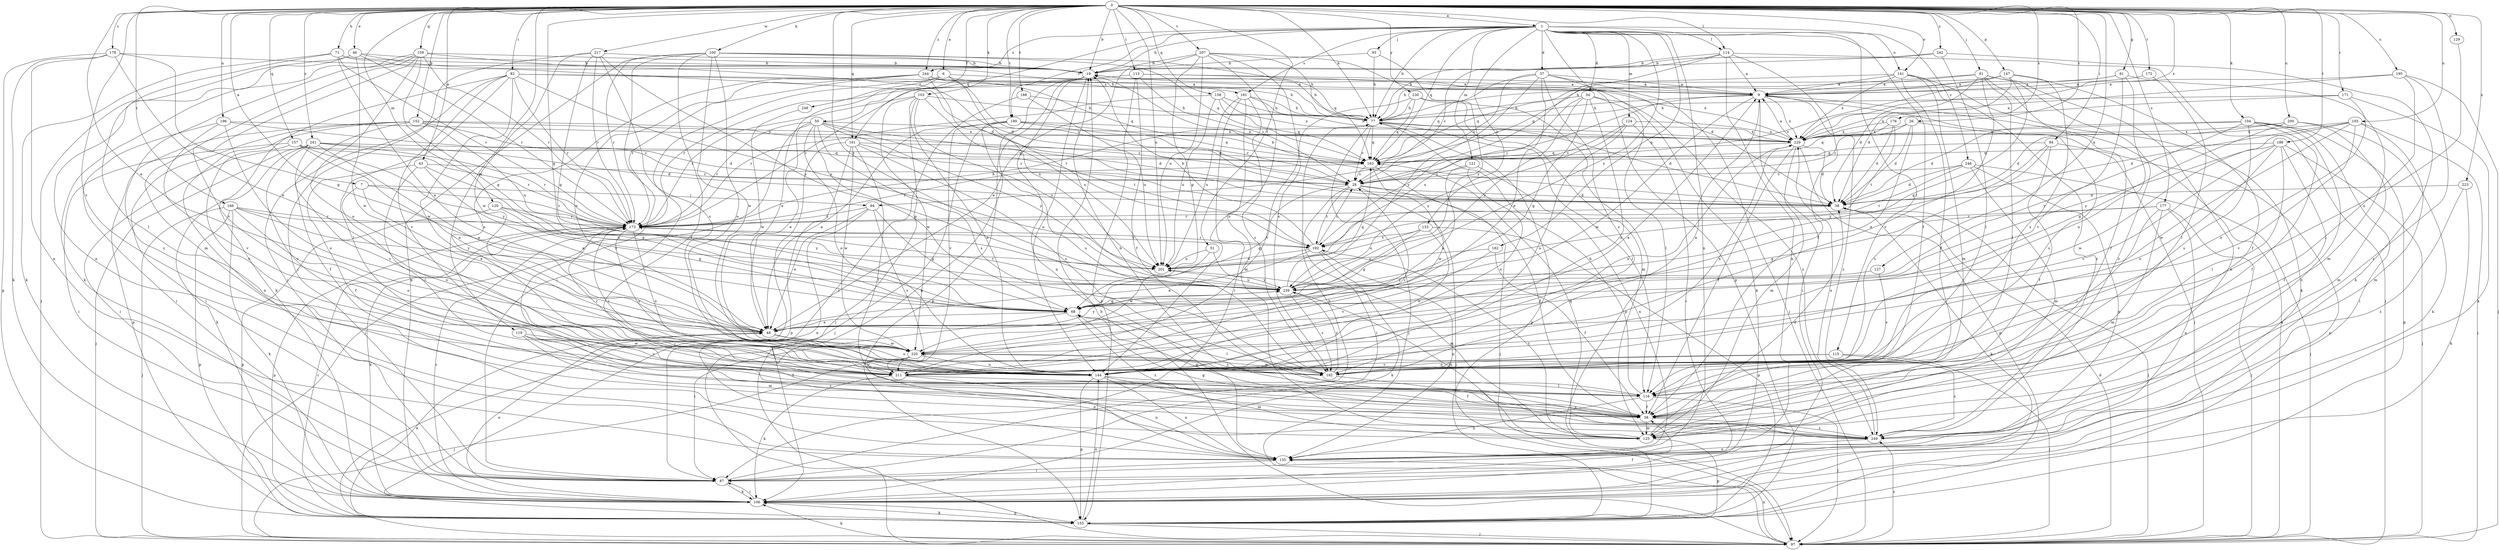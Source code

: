 strict digraph  {
0;
1;
6;
7;
9;
19;
26;
28;
34;
37;
38;
43;
46;
48;
50;
51;
58;
61;
68;
71;
77;
82;
84;
87;
91;
93;
94;
97;
100;
103;
104;
106;
113;
114;
115;
116;
119;
120;
121;
124;
125;
127;
129;
133;
135;
141;
144;
147;
152;
153;
157;
158;
159;
161;
162;
163;
166;
171;
172;
173;
176;
177;
178;
181;
182;
186;
188;
190;
192;
193;
195;
196;
200;
201;
207;
211;
217;
220;
223;
229;
230;
239;
241;
242;
244;
246;
248;
249;
0 -> 1  [label=a];
0 -> 6  [label=a];
0 -> 7  [label=a];
0 -> 19  [label=b];
0 -> 26  [label=c];
0 -> 43  [label=e];
0 -> 46  [label=e];
0 -> 48  [label=e];
0 -> 50  [label=f];
0 -> 51  [label=f];
0 -> 61  [label=g];
0 -> 68  [label=g];
0 -> 71  [label=h];
0 -> 77  [label=h];
0 -> 82  [label=i];
0 -> 84  [label=i];
0 -> 91  [label=j];
0 -> 100  [label=k];
0 -> 103  [label=k];
0 -> 104  [label=k];
0 -> 113  [label=l];
0 -> 114  [label=l];
0 -> 119  [label=m];
0 -> 120  [label=m];
0 -> 127  [label=n];
0 -> 129  [label=n];
0 -> 141  [label=o];
0 -> 147  [label=p];
0 -> 152  [label=p];
0 -> 157  [label=q];
0 -> 158  [label=q];
0 -> 159  [label=q];
0 -> 161  [label=q];
0 -> 166  [label=r];
0 -> 171  [label=r];
0 -> 172  [label=r];
0 -> 176  [label=s];
0 -> 177  [label=s];
0 -> 178  [label=s];
0 -> 186  [label=t];
0 -> 188  [label=t];
0 -> 190  [label=t];
0 -> 193  [label=u];
0 -> 195  [label=u];
0 -> 196  [label=u];
0 -> 200  [label=u];
0 -> 201  [label=u];
0 -> 207  [label=v];
0 -> 211  [label=v];
0 -> 217  [label=w];
0 -> 223  [label=x];
0 -> 229  [label=x];
0 -> 230  [label=y];
0 -> 239  [label=y];
0 -> 241  [label=z];
0 -> 242  [label=z];
0 -> 244  [label=z];
1 -> 19  [label=b];
1 -> 34  [label=d];
1 -> 37  [label=d];
1 -> 58  [label=f];
1 -> 77  [label=h];
1 -> 93  [label=j];
1 -> 114  [label=l];
1 -> 115  [label=l];
1 -> 121  [label=m];
1 -> 124  [label=m];
1 -> 133  [label=n];
1 -> 135  [label=n];
1 -> 141  [label=o];
1 -> 153  [label=p];
1 -> 161  [label=q];
1 -> 162  [label=q];
1 -> 163  [label=q];
1 -> 181  [label=s];
1 -> 190  [label=t];
1 -> 239  [label=y];
1 -> 244  [label=z];
1 -> 246  [label=z];
6 -> 9  [label=a];
6 -> 48  [label=e];
6 -> 87  [label=i];
6 -> 181  [label=s];
6 -> 201  [label=u];
6 -> 248  [label=z];
7 -> 48  [label=e];
7 -> 94  [label=j];
7 -> 144  [label=o];
7 -> 173  [label=r];
9 -> 77  [label=h];
9 -> 87  [label=i];
9 -> 94  [label=j];
9 -> 97  [label=j];
9 -> 220  [label=w];
9 -> 229  [label=x];
9 -> 249  [label=z];
19 -> 9  [label=a];
19 -> 106  [label=k];
19 -> 135  [label=n];
19 -> 144  [label=o];
19 -> 153  [label=p];
19 -> 173  [label=r];
26 -> 28  [label=c];
26 -> 38  [label=d];
26 -> 48  [label=e];
26 -> 182  [label=s];
26 -> 229  [label=x];
28 -> 38  [label=d];
28 -> 58  [label=f];
28 -> 68  [label=g];
28 -> 87  [label=i];
28 -> 97  [label=j];
28 -> 192  [label=t];
34 -> 68  [label=g];
34 -> 77  [label=h];
34 -> 116  [label=l];
34 -> 144  [label=o];
34 -> 201  [label=u];
34 -> 239  [label=y];
34 -> 249  [label=z];
37 -> 9  [label=a];
37 -> 28  [label=c];
37 -> 48  [label=e];
37 -> 97  [label=j];
37 -> 106  [label=k];
37 -> 163  [label=q];
37 -> 182  [label=s];
37 -> 239  [label=y];
38 -> 19  [label=b];
38 -> 97  [label=j];
38 -> 106  [label=k];
38 -> 173  [label=r];
43 -> 28  [label=c];
43 -> 48  [label=e];
43 -> 58  [label=f];
43 -> 68  [label=g];
43 -> 116  [label=l];
46 -> 19  [label=b];
46 -> 77  [label=h];
46 -> 97  [label=j];
46 -> 135  [label=n];
46 -> 173  [label=r];
46 -> 220  [label=w];
48 -> 144  [label=o];
48 -> 220  [label=w];
48 -> 239  [label=y];
50 -> 38  [label=d];
50 -> 48  [label=e];
50 -> 68  [label=g];
50 -> 97  [label=j];
50 -> 144  [label=o];
50 -> 173  [label=r];
50 -> 182  [label=s];
50 -> 192  [label=t];
50 -> 229  [label=x];
50 -> 239  [label=y];
51 -> 125  [label=m];
51 -> 201  [label=u];
51 -> 220  [label=w];
58 -> 19  [label=b];
58 -> 68  [label=g];
58 -> 125  [label=m];
58 -> 249  [label=z];
61 -> 9  [label=a];
61 -> 77  [label=h];
61 -> 125  [label=m];
61 -> 144  [label=o];
61 -> 211  [label=v];
68 -> 48  [label=e];
68 -> 87  [label=i];
68 -> 116  [label=l];
68 -> 249  [label=z];
71 -> 19  [label=b];
71 -> 38  [label=d];
71 -> 48  [label=e];
71 -> 106  [label=k];
71 -> 116  [label=l];
71 -> 173  [label=r];
77 -> 19  [label=b];
77 -> 28  [label=c];
77 -> 38  [label=d];
77 -> 97  [label=j];
77 -> 116  [label=l];
77 -> 153  [label=p];
77 -> 163  [label=q];
77 -> 229  [label=x];
82 -> 9  [label=a];
82 -> 77  [label=h];
82 -> 87  [label=i];
82 -> 106  [label=k];
82 -> 116  [label=l];
82 -> 173  [label=r];
82 -> 201  [label=u];
82 -> 211  [label=v];
82 -> 220  [label=w];
84 -> 58  [label=f];
84 -> 153  [label=p];
84 -> 163  [label=q];
84 -> 182  [label=s];
84 -> 239  [label=y];
87 -> 77  [label=h];
87 -> 106  [label=k];
91 -> 9  [label=a];
91 -> 38  [label=d];
91 -> 58  [label=f];
91 -> 116  [label=l];
91 -> 135  [label=n];
91 -> 163  [label=q];
91 -> 211  [label=v];
91 -> 249  [label=z];
93 -> 19  [label=b];
93 -> 77  [label=h];
93 -> 239  [label=y];
94 -> 48  [label=e];
94 -> 68  [label=g];
94 -> 135  [label=n];
94 -> 173  [label=r];
94 -> 211  [label=v];
97 -> 9  [label=a];
97 -> 19  [label=b];
97 -> 38  [label=d];
97 -> 106  [label=k];
97 -> 135  [label=n];
97 -> 249  [label=z];
100 -> 19  [label=b];
100 -> 58  [label=f];
100 -> 77  [label=h];
100 -> 106  [label=k];
100 -> 144  [label=o];
100 -> 163  [label=q];
100 -> 173  [label=r];
100 -> 220  [label=w];
100 -> 249  [label=z];
103 -> 77  [label=h];
103 -> 97  [label=j];
103 -> 144  [label=o];
103 -> 173  [label=r];
103 -> 201  [label=u];
103 -> 220  [label=w];
103 -> 239  [label=y];
104 -> 38  [label=d];
104 -> 58  [label=f];
104 -> 87  [label=i];
104 -> 153  [label=p];
104 -> 182  [label=s];
104 -> 229  [label=x];
104 -> 239  [label=y];
104 -> 249  [label=z];
106 -> 48  [label=e];
106 -> 58  [label=f];
106 -> 87  [label=i];
106 -> 153  [label=p];
106 -> 173  [label=r];
113 -> 9  [label=a];
113 -> 28  [label=c];
113 -> 58  [label=f];
113 -> 153  [label=p];
113 -> 173  [label=r];
113 -> 229  [label=x];
114 -> 9  [label=a];
114 -> 19  [label=b];
114 -> 28  [label=c];
114 -> 58  [label=f];
114 -> 97  [label=j];
114 -> 135  [label=n];
114 -> 192  [label=t];
115 -> 97  [label=j];
115 -> 144  [label=o];
115 -> 211  [label=v];
115 -> 249  [label=z];
116 -> 58  [label=f];
116 -> 77  [label=h];
116 -> 97  [label=j];
116 -> 135  [label=n];
119 -> 58  [label=f];
119 -> 125  [label=m];
119 -> 211  [label=v];
119 -> 220  [label=w];
119 -> 249  [label=z];
120 -> 68  [label=g];
120 -> 153  [label=p];
120 -> 173  [label=r];
120 -> 239  [label=y];
121 -> 28  [label=c];
121 -> 48  [label=e];
121 -> 135  [label=n];
121 -> 144  [label=o];
124 -> 28  [label=c];
124 -> 87  [label=i];
124 -> 144  [label=o];
124 -> 229  [label=x];
124 -> 239  [label=y];
125 -> 38  [label=d];
125 -> 153  [label=p];
125 -> 163  [label=q];
125 -> 192  [label=t];
127 -> 182  [label=s];
127 -> 239  [label=y];
129 -> 144  [label=o];
133 -> 68  [label=g];
133 -> 144  [label=o];
133 -> 153  [label=p];
133 -> 192  [label=t];
133 -> 201  [label=u];
135 -> 87  [label=i];
141 -> 9  [label=a];
141 -> 58  [label=f];
141 -> 106  [label=k];
141 -> 125  [label=m];
141 -> 163  [label=q];
141 -> 229  [label=x];
141 -> 249  [label=z];
144 -> 116  [label=l];
144 -> 125  [label=m];
144 -> 135  [label=n];
144 -> 153  [label=p];
144 -> 173  [label=r];
144 -> 229  [label=x];
147 -> 9  [label=a];
147 -> 28  [label=c];
147 -> 38  [label=d];
147 -> 58  [label=f];
147 -> 68  [label=g];
147 -> 77  [label=h];
147 -> 182  [label=s];
152 -> 28  [label=c];
152 -> 38  [label=d];
152 -> 58  [label=f];
152 -> 87  [label=i];
152 -> 135  [label=n];
152 -> 153  [label=p];
152 -> 201  [label=u];
152 -> 229  [label=x];
153 -> 48  [label=e];
153 -> 97  [label=j];
153 -> 106  [label=k];
153 -> 144  [label=o];
153 -> 173  [label=r];
157 -> 48  [label=e];
157 -> 87  [label=i];
157 -> 163  [label=q];
157 -> 173  [label=r];
157 -> 211  [label=v];
157 -> 239  [label=y];
158 -> 77  [label=h];
158 -> 163  [label=q];
158 -> 173  [label=r];
158 -> 201  [label=u];
158 -> 229  [label=x];
159 -> 19  [label=b];
159 -> 38  [label=d];
159 -> 68  [label=g];
159 -> 106  [label=k];
159 -> 125  [label=m];
159 -> 144  [label=o];
159 -> 173  [label=r];
159 -> 211  [label=v];
159 -> 249  [label=z];
161 -> 28  [label=c];
161 -> 58  [label=f];
161 -> 97  [label=j];
161 -> 153  [label=p];
161 -> 163  [label=q];
161 -> 182  [label=s];
161 -> 220  [label=w];
162 -> 58  [label=f];
162 -> 201  [label=u];
162 -> 211  [label=v];
163 -> 28  [label=c];
163 -> 97  [label=j];
163 -> 173  [label=r];
163 -> 220  [label=w];
166 -> 97  [label=j];
166 -> 106  [label=k];
166 -> 144  [label=o];
166 -> 153  [label=p];
166 -> 173  [label=r];
166 -> 201  [label=u];
166 -> 239  [label=y];
171 -> 77  [label=h];
171 -> 106  [label=k];
171 -> 144  [label=o];
171 -> 229  [label=x];
172 -> 9  [label=a];
172 -> 116  [label=l];
173 -> 77  [label=h];
173 -> 106  [label=k];
173 -> 144  [label=o];
173 -> 153  [label=p];
173 -> 182  [label=s];
173 -> 192  [label=t];
176 -> 38  [label=d];
176 -> 163  [label=q];
176 -> 192  [label=t];
176 -> 229  [label=x];
177 -> 68  [label=g];
177 -> 97  [label=j];
177 -> 116  [label=l];
177 -> 125  [label=m];
177 -> 135  [label=n];
177 -> 173  [label=r];
178 -> 19  [label=b];
178 -> 48  [label=e];
178 -> 68  [label=g];
178 -> 106  [label=k];
178 -> 135  [label=n];
178 -> 153  [label=p];
181 -> 77  [label=h];
181 -> 87  [label=i];
181 -> 125  [label=m];
181 -> 182  [label=s];
181 -> 201  [label=u];
181 -> 229  [label=x];
182 -> 9  [label=a];
182 -> 220  [label=w];
182 -> 239  [label=y];
182 -> 249  [label=z];
186 -> 58  [label=f];
186 -> 97  [label=j];
186 -> 116  [label=l];
186 -> 144  [label=o];
186 -> 163  [label=q];
186 -> 211  [label=v];
186 -> 220  [label=w];
188 -> 77  [label=h];
188 -> 87  [label=i];
188 -> 201  [label=u];
190 -> 28  [label=c];
190 -> 48  [label=e];
190 -> 97  [label=j];
190 -> 163  [label=q];
190 -> 182  [label=s];
190 -> 211  [label=v];
190 -> 229  [label=x];
192 -> 19  [label=b];
192 -> 28  [label=c];
192 -> 48  [label=e];
192 -> 106  [label=k];
192 -> 135  [label=n];
192 -> 173  [label=r];
192 -> 201  [label=u];
193 -> 38  [label=d];
193 -> 97  [label=j];
193 -> 125  [label=m];
193 -> 211  [label=v];
193 -> 220  [label=w];
193 -> 229  [label=x];
193 -> 239  [label=y];
195 -> 9  [label=a];
195 -> 97  [label=j];
195 -> 116  [label=l];
195 -> 229  [label=x];
195 -> 249  [label=z];
196 -> 28  [label=c];
196 -> 87  [label=i];
196 -> 144  [label=o];
196 -> 211  [label=v];
196 -> 229  [label=x];
200 -> 38  [label=d];
200 -> 68  [label=g];
200 -> 106  [label=k];
200 -> 125  [label=m];
200 -> 229  [label=x];
201 -> 239  [label=y];
207 -> 19  [label=b];
207 -> 38  [label=d];
207 -> 48  [label=e];
207 -> 68  [label=g];
207 -> 144  [label=o];
207 -> 163  [label=q];
207 -> 182  [label=s];
207 -> 201  [label=u];
211 -> 9  [label=a];
211 -> 28  [label=c];
211 -> 58  [label=f];
211 -> 106  [label=k];
211 -> 135  [label=n];
211 -> 173  [label=r];
211 -> 229  [label=x];
217 -> 19  [label=b];
217 -> 68  [label=g];
217 -> 87  [label=i];
217 -> 173  [label=r];
217 -> 182  [label=s];
217 -> 220  [label=w];
217 -> 239  [label=y];
220 -> 97  [label=j];
220 -> 135  [label=n];
220 -> 144  [label=o];
220 -> 182  [label=s];
220 -> 211  [label=v];
223 -> 38  [label=d];
223 -> 106  [label=k];
223 -> 249  [label=z];
229 -> 9  [label=a];
229 -> 38  [label=d];
229 -> 58  [label=f];
229 -> 125  [label=m];
229 -> 153  [label=p];
229 -> 163  [label=q];
230 -> 77  [label=h];
230 -> 125  [label=m];
230 -> 153  [label=p];
230 -> 163  [label=q];
230 -> 211  [label=v];
239 -> 68  [label=g];
239 -> 125  [label=m];
239 -> 163  [label=q];
239 -> 173  [label=r];
239 -> 182  [label=s];
239 -> 201  [label=u];
241 -> 38  [label=d];
241 -> 48  [label=e];
241 -> 87  [label=i];
241 -> 97  [label=j];
241 -> 106  [label=k];
241 -> 163  [label=q];
241 -> 173  [label=r];
241 -> 182  [label=s];
241 -> 211  [label=v];
242 -> 19  [label=b];
242 -> 77  [label=h];
242 -> 106  [label=k];
242 -> 116  [label=l];
244 -> 9  [label=a];
244 -> 28  [label=c];
244 -> 48  [label=e];
244 -> 144  [label=o];
244 -> 163  [label=q];
244 -> 173  [label=r];
244 -> 192  [label=t];
246 -> 28  [label=c];
246 -> 38  [label=d];
246 -> 97  [label=j];
246 -> 125  [label=m];
246 -> 135  [label=n];
246 -> 192  [label=t];
248 -> 220  [label=w];
249 -> 68  [label=g];
249 -> 135  [label=n];
249 -> 229  [label=x];
}
